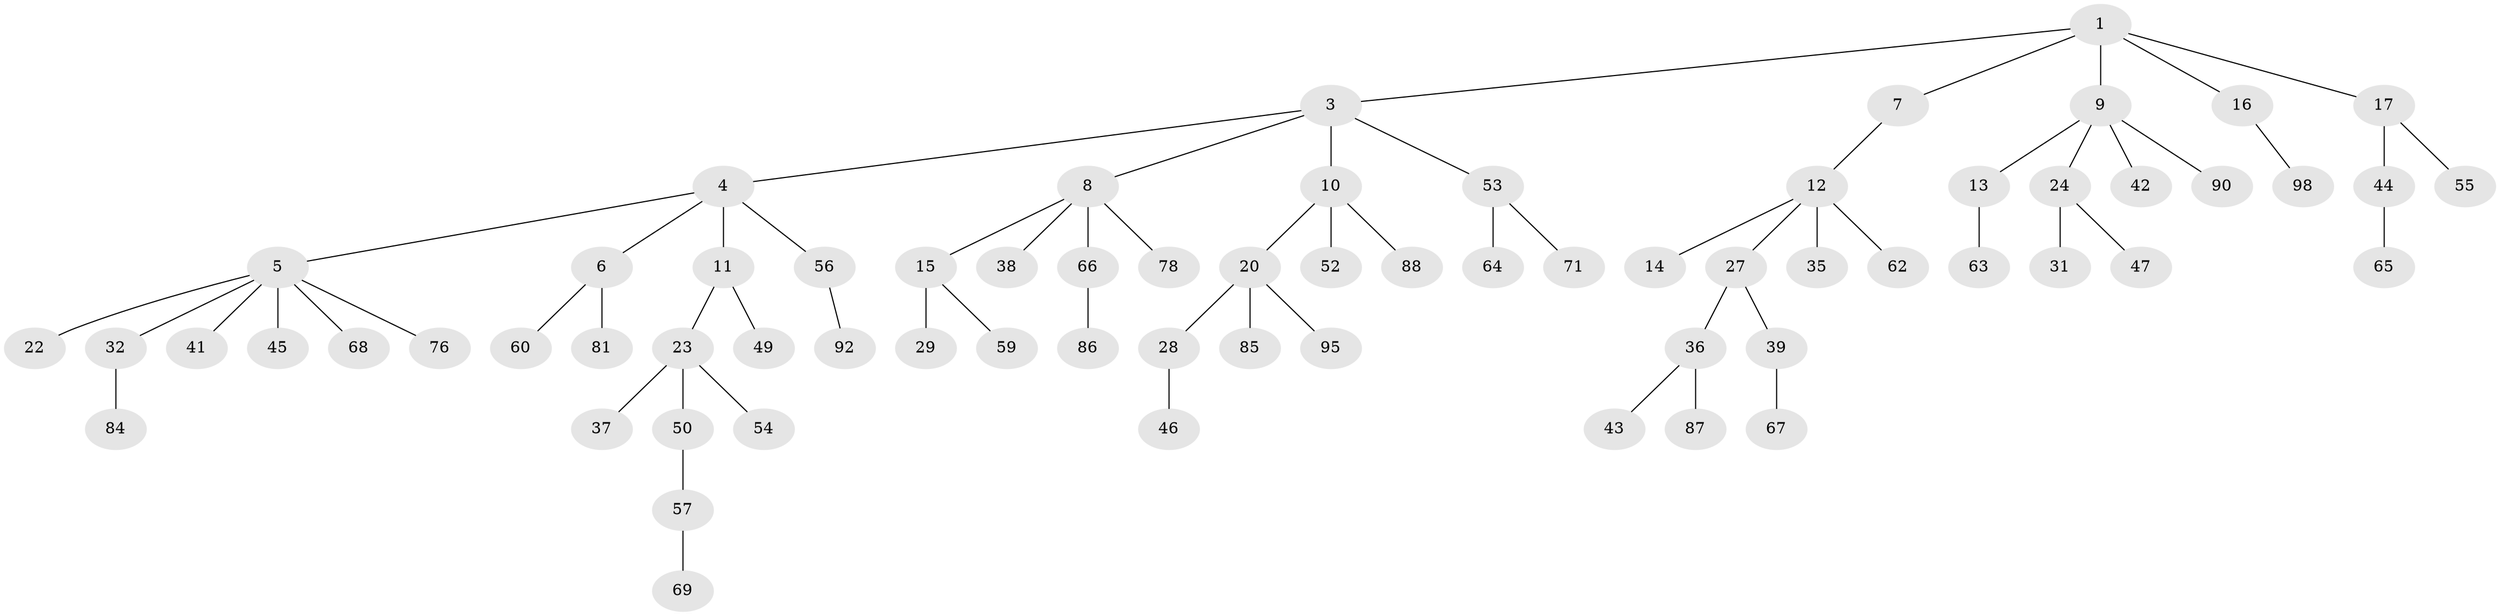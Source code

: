 // original degree distribution, {5: 0.07142857142857142, 2: 0.25510204081632654, 4: 0.061224489795918366, 3: 0.10204081632653061, 6: 0.01020408163265306, 1: 0.5}
// Generated by graph-tools (version 1.1) at 2025/19/03/04/25 18:19:12]
// undirected, 68 vertices, 67 edges
graph export_dot {
graph [start="1"]
  node [color=gray90,style=filled];
  1 [super="+2"];
  3;
  4;
  5 [super="+18"];
  6;
  7;
  8 [super="+25"];
  9 [super="+21"];
  10;
  11 [super="+19"];
  12 [super="+34"];
  13;
  14;
  15;
  16;
  17 [super="+40"];
  20;
  22;
  23;
  24 [super="+70+30"];
  27;
  28;
  29 [super="+51"];
  31 [super="+93"];
  32 [super="+33"];
  35;
  36 [super="+48"];
  37 [super="+80"];
  38;
  39 [super="+96+61+58"];
  41 [super="+75"];
  42 [super="+73"];
  43;
  44;
  45;
  46;
  47;
  49 [super="+74"];
  50;
  52;
  53;
  54;
  55;
  56;
  57;
  59;
  60;
  62 [super="+82"];
  63;
  64;
  65;
  66;
  67;
  68 [super="+91+79"];
  69;
  71;
  76;
  78;
  81;
  84 [super="+89+97"];
  85;
  86;
  87;
  88;
  90;
  92;
  95;
  98;
  1 -- 3;
  1 -- 9;
  1 -- 16;
  1 -- 17;
  1 -- 7;
  3 -- 4;
  3 -- 8;
  3 -- 10;
  3 -- 53;
  4 -- 5;
  4 -- 6;
  4 -- 11;
  4 -- 56;
  5 -- 22;
  5 -- 76;
  5 -- 32;
  5 -- 68;
  5 -- 41;
  5 -- 45;
  6 -- 60;
  6 -- 81;
  7 -- 12;
  8 -- 15;
  8 -- 38;
  8 -- 66;
  8 -- 78;
  9 -- 13;
  9 -- 42;
  9 -- 90;
  9 -- 24;
  10 -- 20;
  10 -- 52;
  10 -- 88;
  11 -- 49;
  11 -- 23;
  12 -- 14;
  12 -- 27;
  12 -- 35;
  12 -- 62;
  13 -- 63;
  15 -- 29;
  15 -- 59;
  16 -- 98;
  17 -- 55;
  17 -- 44;
  20 -- 28;
  20 -- 85;
  20 -- 95;
  23 -- 37;
  23 -- 50;
  23 -- 54;
  24 -- 31;
  24 -- 47;
  27 -- 36;
  27 -- 39;
  28 -- 46;
  32 -- 84;
  36 -- 43;
  36 -- 87;
  39 -- 67;
  44 -- 65;
  50 -- 57;
  53 -- 64;
  53 -- 71;
  56 -- 92;
  57 -- 69;
  66 -- 86;
}
